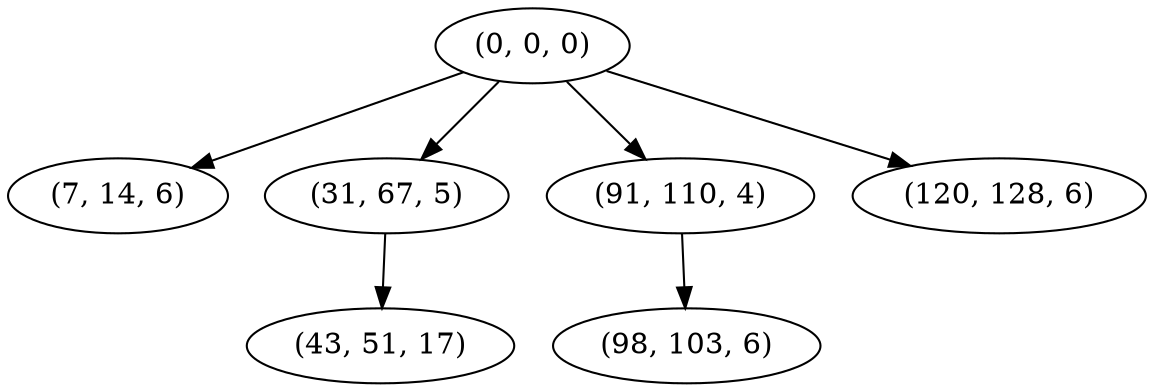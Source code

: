 digraph tree {
    "(0, 0, 0)";
    "(7, 14, 6)";
    "(31, 67, 5)";
    "(43, 51, 17)";
    "(91, 110, 4)";
    "(98, 103, 6)";
    "(120, 128, 6)";
    "(0, 0, 0)" -> "(7, 14, 6)";
    "(0, 0, 0)" -> "(31, 67, 5)";
    "(0, 0, 0)" -> "(91, 110, 4)";
    "(0, 0, 0)" -> "(120, 128, 6)";
    "(31, 67, 5)" -> "(43, 51, 17)";
    "(91, 110, 4)" -> "(98, 103, 6)";
}
